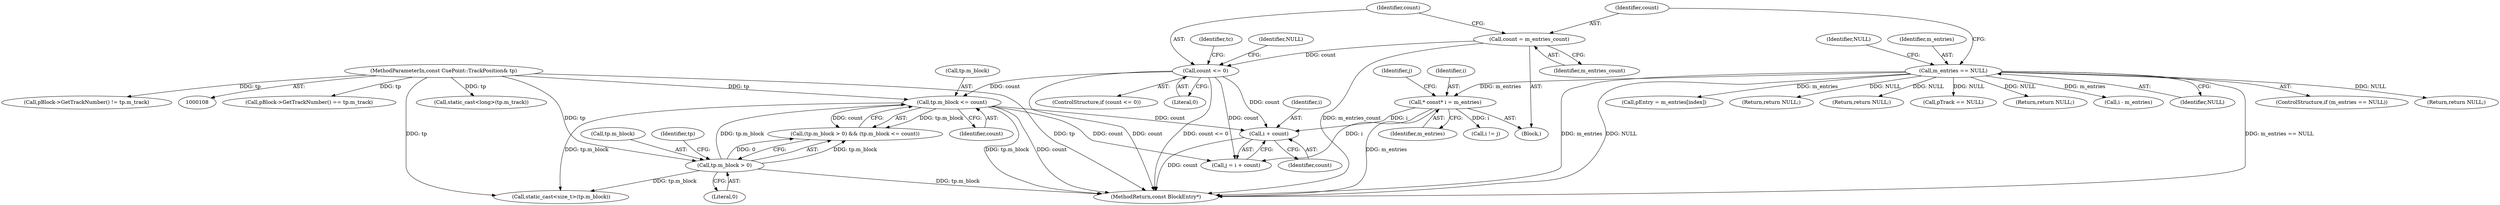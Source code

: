 digraph "0_Android_04839626ed859623901ebd3a5fd483982186b59d_78@pointer" {
"1000197" [label="(Call,i + count)"];
"1000192" [label="(Call,* const* i = m_entries)"];
"1000116" [label="(Call,m_entries == NULL)"];
"1000126" [label="(Call,count <= 0)"];
"1000122" [label="(Call,count = m_entries_count)"];
"1000142" [label="(Call,tp.m_block <= count)"];
"1000137" [label="(Call,tp.m_block > 0)"];
"1000110" [label="(MethodParameterIn,const CuePoint::TrackPosition& tp)"];
"1000136" [label="(Call,(tp.m_block > 0) && (tp.m_block <= count))"];
"1000162" [label="(Call,pEntry = m_entries[index])"];
"1000194" [label="(Identifier,m_entries)"];
"1000126" [label="(Call,count <= 0)"];
"1000116" [label="(Call,m_entries == NULL)"];
"1000124" [label="(Identifier,m_entries_count)"];
"1000143" [label="(Call,tp.m_block)"];
"1000179" [label="(Call,pBlock->GetTrackNumber() == tp.m_track)"];
"1000198" [label="(Identifier,i)"];
"1000119" [label="(Return,return NULL;)"];
"1000133" [label="(Identifier,tc)"];
"1000262" [label="(Call,static_cast<long>(tp.m_track))"];
"1000138" [label="(Call,tp.m_block)"];
"1000120" [label="(Identifier,NULL)"];
"1000201" [label="(Call,i != j)"];
"1000129" [label="(Return,return NULL;)"];
"1000123" [label="(Identifier,count)"];
"1000127" [label="(Identifier,count)"];
"1000110" [label="(MethodParameterIn,const CuePoint::TrackPosition& tp)"];
"1000192" [label="(Call,* const* i = m_entries)"];
"1000111" [label="(Block,)"];
"1000151" [label="(Call,static_cast<size_t>(tp.m_block))"];
"1000196" [label="(Identifier,j)"];
"1000272" [label="(Call,pTrack == NULL)"];
"1000117" [label="(Identifier,m_entries)"];
"1000146" [label="(Identifier,count)"];
"1000128" [label="(Literal,0)"];
"1000142" [label="(Call,tp.m_block <= count)"];
"1000197" [label="(Call,i + count)"];
"1000300" [label="(Return,return NULL;)"];
"1000125" [label="(ControlStructure,if (count <= 0))"];
"1000193" [label="(Identifier,i)"];
"1000199" [label="(Identifier,count)"];
"1000122" [label="(Call,count = m_entries_count)"];
"1000137" [label="(Call,tp.m_block > 0)"];
"1000208" [label="(Call,i - m_entries)"];
"1000302" [label="(MethodReturn,const BlockEntry*)"];
"1000195" [label="(Call,j = i + count)"];
"1000115" [label="(ControlStructure,if (m_entries == NULL))"];
"1000252" [label="(Return,return NULL;)"];
"1000141" [label="(Literal,0)"];
"1000118" [label="(Identifier,NULL)"];
"1000130" [label="(Identifier,NULL)"];
"1000144" [label="(Identifier,tp)"];
"1000228" [label="(Call,pBlock->GetTrackNumber() != tp.m_track)"];
"1000197" -> "1000195"  [label="AST: "];
"1000197" -> "1000199"  [label="CFG: "];
"1000198" -> "1000197"  [label="AST: "];
"1000199" -> "1000197"  [label="AST: "];
"1000195" -> "1000197"  [label="CFG: "];
"1000197" -> "1000302"  [label="DDG: count"];
"1000192" -> "1000197"  [label="DDG: i"];
"1000126" -> "1000197"  [label="DDG: count"];
"1000142" -> "1000197"  [label="DDG: count"];
"1000192" -> "1000111"  [label="AST: "];
"1000192" -> "1000194"  [label="CFG: "];
"1000193" -> "1000192"  [label="AST: "];
"1000194" -> "1000192"  [label="AST: "];
"1000196" -> "1000192"  [label="CFG: "];
"1000192" -> "1000302"  [label="DDG: m_entries"];
"1000116" -> "1000192"  [label="DDG: m_entries"];
"1000192" -> "1000195"  [label="DDG: i"];
"1000192" -> "1000201"  [label="DDG: i"];
"1000116" -> "1000115"  [label="AST: "];
"1000116" -> "1000118"  [label="CFG: "];
"1000117" -> "1000116"  [label="AST: "];
"1000118" -> "1000116"  [label="AST: "];
"1000120" -> "1000116"  [label="CFG: "];
"1000123" -> "1000116"  [label="CFG: "];
"1000116" -> "1000302"  [label="DDG: m_entries"];
"1000116" -> "1000302"  [label="DDG: NULL"];
"1000116" -> "1000302"  [label="DDG: m_entries == NULL"];
"1000116" -> "1000119"  [label="DDG: NULL"];
"1000116" -> "1000129"  [label="DDG: NULL"];
"1000116" -> "1000162"  [label="DDG: m_entries"];
"1000116" -> "1000208"  [label="DDG: m_entries"];
"1000116" -> "1000252"  [label="DDG: NULL"];
"1000116" -> "1000272"  [label="DDG: NULL"];
"1000116" -> "1000300"  [label="DDG: NULL"];
"1000126" -> "1000125"  [label="AST: "];
"1000126" -> "1000128"  [label="CFG: "];
"1000127" -> "1000126"  [label="AST: "];
"1000128" -> "1000126"  [label="AST: "];
"1000130" -> "1000126"  [label="CFG: "];
"1000133" -> "1000126"  [label="CFG: "];
"1000126" -> "1000302"  [label="DDG: count <= 0"];
"1000126" -> "1000302"  [label="DDG: count"];
"1000122" -> "1000126"  [label="DDG: count"];
"1000126" -> "1000142"  [label="DDG: count"];
"1000126" -> "1000195"  [label="DDG: count"];
"1000122" -> "1000111"  [label="AST: "];
"1000122" -> "1000124"  [label="CFG: "];
"1000123" -> "1000122"  [label="AST: "];
"1000124" -> "1000122"  [label="AST: "];
"1000127" -> "1000122"  [label="CFG: "];
"1000122" -> "1000302"  [label="DDG: m_entries_count"];
"1000142" -> "1000136"  [label="AST: "];
"1000142" -> "1000146"  [label="CFG: "];
"1000143" -> "1000142"  [label="AST: "];
"1000146" -> "1000142"  [label="AST: "];
"1000136" -> "1000142"  [label="CFG: "];
"1000142" -> "1000302"  [label="DDG: tp.m_block"];
"1000142" -> "1000302"  [label="DDG: count"];
"1000142" -> "1000136"  [label="DDG: tp.m_block"];
"1000142" -> "1000136"  [label="DDG: count"];
"1000137" -> "1000142"  [label="DDG: tp.m_block"];
"1000110" -> "1000142"  [label="DDG: tp"];
"1000142" -> "1000151"  [label="DDG: tp.m_block"];
"1000142" -> "1000195"  [label="DDG: count"];
"1000137" -> "1000136"  [label="AST: "];
"1000137" -> "1000141"  [label="CFG: "];
"1000138" -> "1000137"  [label="AST: "];
"1000141" -> "1000137"  [label="AST: "];
"1000144" -> "1000137"  [label="CFG: "];
"1000136" -> "1000137"  [label="CFG: "];
"1000137" -> "1000302"  [label="DDG: tp.m_block"];
"1000137" -> "1000136"  [label="DDG: tp.m_block"];
"1000137" -> "1000136"  [label="DDG: 0"];
"1000110" -> "1000137"  [label="DDG: tp"];
"1000137" -> "1000151"  [label="DDG: tp.m_block"];
"1000110" -> "1000108"  [label="AST: "];
"1000110" -> "1000302"  [label="DDG: tp"];
"1000110" -> "1000151"  [label="DDG: tp"];
"1000110" -> "1000179"  [label="DDG: tp"];
"1000110" -> "1000228"  [label="DDG: tp"];
"1000110" -> "1000262"  [label="DDG: tp"];
}
